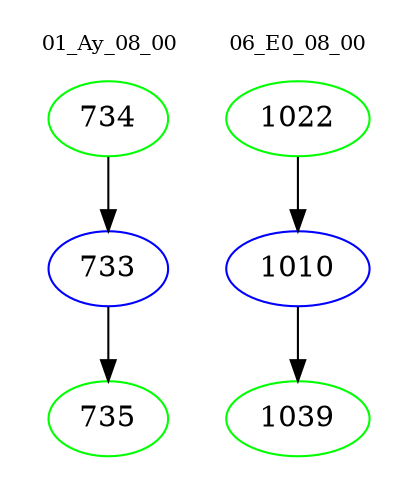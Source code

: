digraph{
subgraph cluster_0 {
color = white
label = "01_Ay_08_00";
fontsize=10;
T0_734 [label="734", color="green"]
T0_734 -> T0_733 [color="black"]
T0_733 [label="733", color="blue"]
T0_733 -> T0_735 [color="black"]
T0_735 [label="735", color="green"]
}
subgraph cluster_1 {
color = white
label = "06_E0_08_00";
fontsize=10;
T1_1022 [label="1022", color="green"]
T1_1022 -> T1_1010 [color="black"]
T1_1010 [label="1010", color="blue"]
T1_1010 -> T1_1039 [color="black"]
T1_1039 [label="1039", color="green"]
}
}
